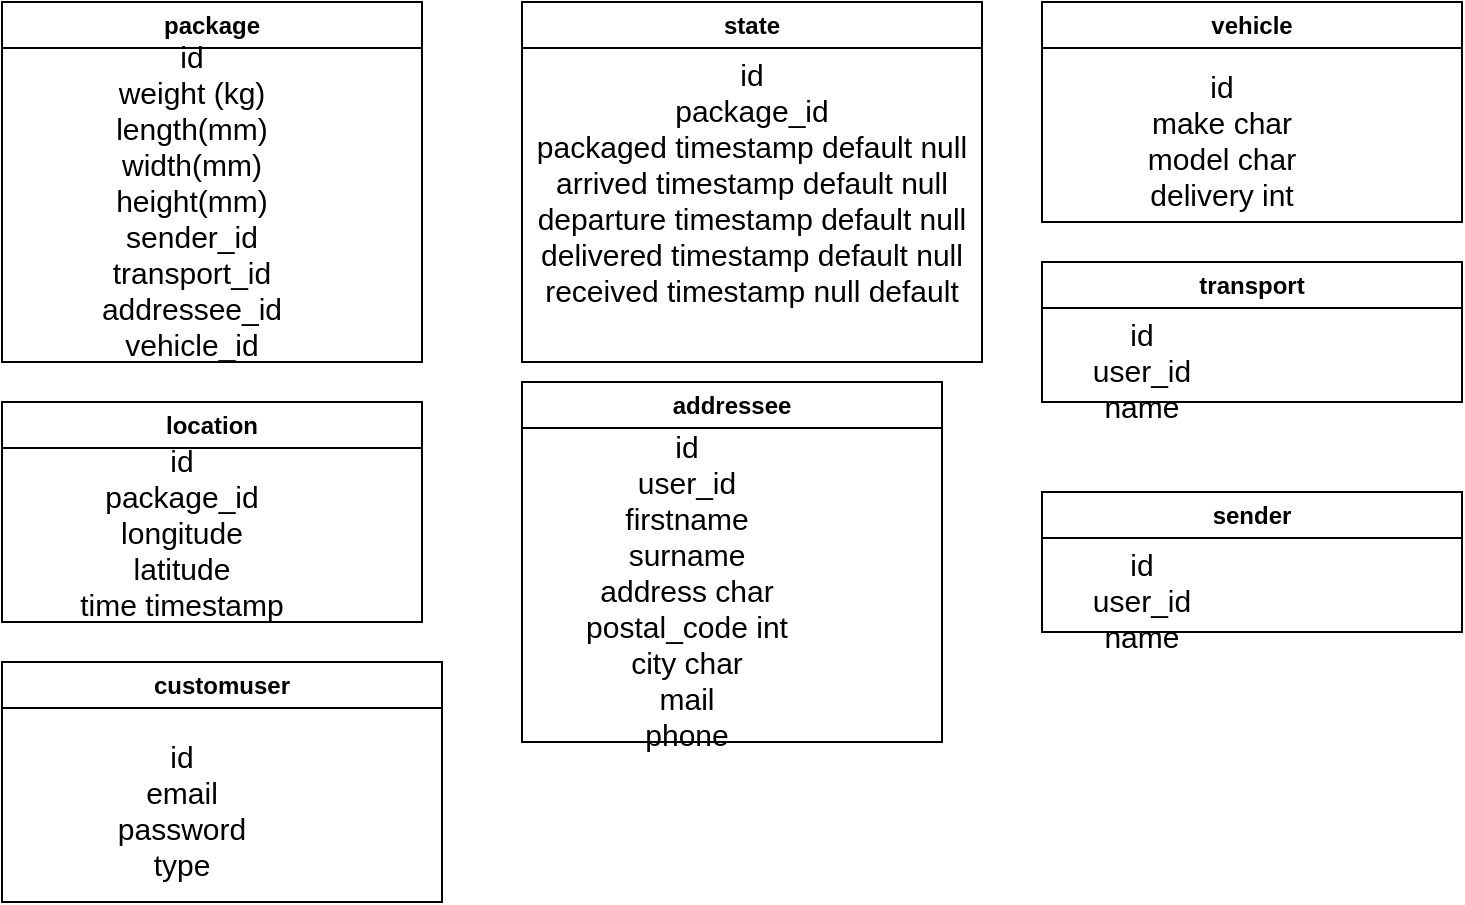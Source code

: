 <mxfile>
    <diagram id="R2lEEEUBdFMjLlhIrx00" name="Page-1">
        <mxGraphModel dx="644" dy="525" grid="1" gridSize="10" guides="1" tooltips="1" connect="1" arrows="1" fold="1" page="1" pageScale="1" pageWidth="850" pageHeight="1100" math="0" shadow="0" extFonts="Permanent Marker^https://fonts.googleapis.com/css?family=Permanent+Marker">
            <root>
                <mxCell id="0"/>
                <mxCell id="1" parent="0"/>
                <mxCell id="GFkMEx1VIlQyYZms3iOp-9" value="package" style="swimlane;whiteSpace=wrap;html=1;" parent="1" vertex="1">
                    <mxGeometry x="120" y="50" width="210" height="180" as="geometry"/>
                </mxCell>
                <mxCell id="GFkMEx1VIlQyYZms3iOp-10" value="&lt;div style=&quot;font-size: 15px;&quot;&gt;&lt;font style=&quot;font-size: 15px;&quot;&gt;&lt;br&gt;&lt;/font&gt;&lt;/div&gt;&lt;div style=&quot;font-size: 15px;&quot;&gt;&lt;font style=&quot;font-size: 15px;&quot;&gt;id&lt;/font&gt;&lt;/div&gt;&lt;div style=&quot;font-size: 15px;&quot;&gt;&lt;font style=&quot;font-size: 15px;&quot;&gt;weight (kg)&lt;br&gt;&lt;/font&gt;&lt;/div&gt;&lt;div style=&quot;font-size: 15px;&quot;&gt;&lt;font style=&quot;font-size: 15px;&quot;&gt;length(mm)&lt;/font&gt;&lt;/div&gt;&lt;div style=&quot;font-size: 15px;&quot;&gt;&lt;font style=&quot;font-size: 15px;&quot;&gt;width(mm)&lt;/font&gt;&lt;/div&gt;&lt;div style=&quot;font-size: 15px;&quot;&gt;&lt;font style=&quot;font-size: 15px;&quot;&gt;height(mm)&lt;/font&gt;&lt;/div&gt;&lt;div style=&quot;font-size: 15px;&quot;&gt;&lt;font style=&quot;font-size: 15px;&quot;&gt;sender_id&lt;/font&gt;&lt;/div&gt;&lt;div style=&quot;font-size: 15px;&quot;&gt;&lt;font style=&quot;font-size: 15px;&quot;&gt;transport_id&lt;/font&gt;&lt;/div&gt;&lt;div style=&quot;font-size: 15px;&quot;&gt;&lt;font style=&quot;font-size: 15px;&quot;&gt;addressee_id&lt;font style=&quot;font-size: 15px;&quot;&gt;&lt;br&gt;&lt;/font&gt;&lt;/font&gt;&lt;/div&gt;&lt;div style=&quot;font-size: 15px;&quot;&gt;&lt;font style=&quot;font-size: 15px;&quot;&gt;&lt;font style=&quot;font-size: 15px;&quot;&gt;vehicle_id&lt;br&gt;&lt;/font&gt;&lt;/font&gt;&lt;/div&gt;" style="text;html=1;strokeColor=none;fillColor=none;align=center;verticalAlign=middle;whiteSpace=wrap;rounded=0;" parent="GFkMEx1VIlQyYZms3iOp-9" vertex="1">
                    <mxGeometry x="20" y="75" width="150" height="30" as="geometry"/>
                </mxCell>
                <mxCell id="GFkMEx1VIlQyYZms3iOp-14" value="state" style="swimlane;whiteSpace=wrap;html=1;" parent="1" vertex="1">
                    <mxGeometry x="380" y="50" width="230" height="180" as="geometry"/>
                </mxCell>
                <mxCell id="GFkMEx1VIlQyYZms3iOp-15" value="&lt;div style=&quot;font-size: 15px;&quot;&gt;&lt;font style=&quot;font-size: 15px;&quot;&gt;&lt;br&gt;&lt;/font&gt;&lt;/div&gt;&lt;div style=&quot;font-size: 15px;&quot;&gt;&lt;font style=&quot;font-size: 15px;&quot;&gt;id&lt;/font&gt;&lt;/div&gt;&lt;div style=&quot;font-size: 15px;&quot;&gt;&lt;font style=&quot;font-size: 15px;&quot;&gt;package_id&lt;br&gt;&lt;/font&gt;&lt;/div&gt;&lt;div style=&quot;font-size: 15px;&quot;&gt;&lt;font style=&quot;font-size: 15px;&quot;&gt;packaged timestamp default null&lt;br&gt;&lt;/font&gt;&lt;/div&gt;&lt;div style=&quot;font-size: 15px;&quot;&gt;&lt;font style=&quot;font-size: 15px;&quot;&gt;arrived timestamp default null&lt;br&gt;&lt;/font&gt;&lt;/div&gt;&lt;div style=&quot;font-size: 15px;&quot;&gt;&lt;font style=&quot;font-size: 15px;&quot;&gt;departure timestamp default null&lt;br&gt;&lt;/font&gt;&lt;/div&gt;&lt;div style=&quot;font-size: 15px;&quot;&gt;&lt;font style=&quot;font-size: 15px;&quot;&gt;delivered timestamp default null&lt;br&gt;&lt;/font&gt;&lt;/div&gt;&lt;div style=&quot;font-size: 15px;&quot;&gt;&lt;font style=&quot;font-size: 15px;&quot;&gt;received timestamp null default&lt;br&gt;&lt;/font&gt;&lt;/div&gt;&lt;div style=&quot;font-size: 15px;&quot;&gt;&lt;font style=&quot;font-size: 15px;&quot;&gt;&lt;font style=&quot;font-size: 15px;&quot;&gt;&lt;br&gt;&lt;/font&gt;&lt;/font&gt;&lt;/div&gt;" style="text;html=1;strokeColor=none;fillColor=none;align=center;verticalAlign=middle;whiteSpace=wrap;rounded=0;" parent="GFkMEx1VIlQyYZms3iOp-14" vertex="1">
                    <mxGeometry y="75" width="230" height="30" as="geometry"/>
                </mxCell>
                <mxCell id="GFkMEx1VIlQyYZms3iOp-16" value="location" style="swimlane;whiteSpace=wrap;html=1;" parent="1" vertex="1">
                    <mxGeometry x="120" y="250" width="210" height="110" as="geometry"/>
                </mxCell>
                <mxCell id="GFkMEx1VIlQyYZms3iOp-17" value="&lt;div style=&quot;font-size: 15px;&quot;&gt;&lt;font style=&quot;font-size: 15px;&quot;&gt;&lt;br&gt;&lt;/font&gt;&lt;/div&gt;&lt;div style=&quot;font-size: 15px;&quot;&gt;&lt;font style=&quot;font-size: 15px;&quot;&gt;id&lt;/font&gt;&lt;/div&gt;&lt;div style=&quot;font-size: 15px;&quot;&gt;&lt;font style=&quot;font-size: 15px;&quot;&gt;package_id&lt;/font&gt;&lt;/div&gt;&lt;div style=&quot;font-size: 15px;&quot;&gt;&lt;font style=&quot;font-size: 15px;&quot;&gt;longitude&lt;/font&gt;&lt;/div&gt;&lt;div style=&quot;font-size: 15px;&quot;&gt;&lt;font style=&quot;font-size: 15px;&quot;&gt;latitude&lt;/font&gt;&lt;/div&gt;&lt;div style=&quot;font-size: 15px;&quot;&gt;&lt;font style=&quot;font-size: 15px;&quot;&gt;time timestamp&lt;br&gt;&lt;/font&gt;&lt;/div&gt;&lt;div style=&quot;font-size: 15px;&quot;&gt;&lt;font style=&quot;font-size: 15px;&quot;&gt;&lt;font style=&quot;font-size: 15px;&quot;&gt;&lt;br&gt;&lt;/font&gt;&lt;/font&gt;&lt;/div&gt;" style="text;html=1;strokeColor=none;fillColor=none;align=center;verticalAlign=middle;whiteSpace=wrap;rounded=0;" parent="GFkMEx1VIlQyYZms3iOp-16" vertex="1">
                    <mxGeometry x="20" y="50" width="140" height="30" as="geometry"/>
                </mxCell>
                <mxCell id="GFkMEx1VIlQyYZms3iOp-19" value="transport" style="swimlane;whiteSpace=wrap;html=1;" parent="1" vertex="1">
                    <mxGeometry x="640" y="180" width="210" height="70" as="geometry"/>
                </mxCell>
                <mxCell id="GFkMEx1VIlQyYZms3iOp-20" value="&lt;div style=&quot;font-size: 15px;&quot;&gt;&lt;font style=&quot;font-size: 15px;&quot;&gt;&lt;br&gt;&lt;/font&gt;&lt;/div&gt;&lt;div style=&quot;font-size: 15px;&quot;&gt;&lt;font style=&quot;font-size: 15px;&quot;&gt;id&lt;/font&gt;&lt;/div&gt;&lt;div style=&quot;font-size: 15px;&quot;&gt;&lt;font style=&quot;font-size: 15px;&quot;&gt;user_id&lt;/font&gt;&lt;/div&gt;&lt;div style=&quot;font-size: 15px;&quot;&gt;&lt;font style=&quot;font-size: 15px;&quot;&gt;name&lt;/font&gt;&lt;/div&gt;" style="text;html=1;strokeColor=none;fillColor=none;align=center;verticalAlign=middle;whiteSpace=wrap;rounded=0;" parent="GFkMEx1VIlQyYZms3iOp-19" vertex="1">
                    <mxGeometry x="20" y="30" width="60" height="30" as="geometry"/>
                </mxCell>
                <mxCell id="GFkMEx1VIlQyYZms3iOp-23" value="addressee" style="swimlane;whiteSpace=wrap;html=1;" parent="1" vertex="1">
                    <mxGeometry x="380" y="240" width="210" height="180" as="geometry"/>
                </mxCell>
                <mxCell id="GFkMEx1VIlQyYZms3iOp-24" value="&lt;div style=&quot;font-size: 15px;&quot;&gt;&lt;font style=&quot;font-size: 15px;&quot;&gt;&lt;br&gt;&lt;/font&gt;&lt;/div&gt;&lt;div style=&quot;font-size: 15px;&quot;&gt;&lt;font style=&quot;font-size: 15px;&quot;&gt;id&lt;/font&gt;&lt;/div&gt;&lt;div style=&quot;font-size: 15px;&quot;&gt;user_id&lt;/div&gt;&lt;div style=&quot;font-size: 15px;&quot;&gt;&lt;font style=&quot;font-size: 15px;&quot;&gt;firstname&lt;/font&gt;&lt;/div&gt;&lt;div style=&quot;font-size: 15px;&quot;&gt;&lt;font style=&quot;font-size: 15px;&quot;&gt;surname &lt;br&gt;&lt;/font&gt;&lt;/div&gt;&lt;div style=&quot;font-size: 15px;&quot;&gt;&lt;font style=&quot;font-size: 15px;&quot;&gt;&lt;font style=&quot;font-size: 15px;&quot;&gt;address char&lt;br&gt;&lt;/font&gt;&lt;/font&gt;&lt;/div&gt;&lt;div style=&quot;font-size: 15px;&quot;&gt;&lt;font style=&quot;font-size: 15px;&quot;&gt;&lt;font style=&quot;font-size: 15px;&quot;&gt;postal_code int&lt;br&gt;&lt;/font&gt;&lt;/font&gt;&lt;/div&gt;&lt;div style=&quot;font-size: 15px;&quot;&gt;&lt;font style=&quot;font-size: 15px;&quot;&gt;&lt;font style=&quot;font-size: 15px;&quot;&gt;city char&lt;br&gt;&lt;/font&gt;&lt;/font&gt;&lt;/div&gt;&lt;div style=&quot;font-size: 15px;&quot;&gt;&lt;font style=&quot;font-size: 15px;&quot;&gt;&lt;font style=&quot;font-size: 15px;&quot;&gt;mail&lt;/font&gt;&lt;/font&gt;&lt;/div&gt;&lt;div style=&quot;font-size: 15px;&quot;&gt;&lt;font style=&quot;font-size: 15px;&quot;&gt;&lt;font style=&quot;font-size: 15px;&quot;&gt;phone &lt;br&gt;&lt;/font&gt;&lt;/font&gt;&lt;/div&gt;" style="text;html=1;strokeColor=none;fillColor=none;align=center;verticalAlign=middle;whiteSpace=wrap;rounded=0;" parent="GFkMEx1VIlQyYZms3iOp-23" vertex="1">
                    <mxGeometry x="15" y="80" width="135" height="30" as="geometry"/>
                </mxCell>
                <mxCell id="GFkMEx1VIlQyYZms3iOp-25" value="vehicle" style="swimlane;whiteSpace=wrap;html=1;" parent="1" vertex="1">
                    <mxGeometry x="640" y="50" width="210" height="110" as="geometry"/>
                </mxCell>
                <mxCell id="GFkMEx1VIlQyYZms3iOp-26" value="&lt;div style=&quot;font-size: 15px;&quot;&gt;&lt;font style=&quot;font-size: 15px;&quot;&gt;&lt;br&gt;&lt;/font&gt;&lt;/div&gt;&lt;div style=&quot;font-size: 15px;&quot;&gt;&lt;font style=&quot;font-size: 15px;&quot;&gt;id&lt;/font&gt;&lt;/div&gt;&lt;div style=&quot;font-size: 15px;&quot;&gt;&lt;font style=&quot;font-size: 15px;&quot;&gt;&lt;font style=&quot;font-size: 15px;&quot;&gt;make char&lt;br&gt;&lt;/font&gt;&lt;/font&gt;&lt;/div&gt;&lt;div style=&quot;font-size: 15px;&quot;&gt;&lt;font style=&quot;font-size: 15px;&quot;&gt;&lt;font style=&quot;font-size: 15px;&quot;&gt;model char&lt;br&gt;&lt;/font&gt;&lt;/font&gt;&lt;/div&gt;&lt;div style=&quot;font-size: 15px;&quot;&gt;&lt;font style=&quot;font-size: 15px;&quot;&gt;&lt;font style=&quot;font-size: 15px;&quot;&gt;delivery int&lt;br&gt;&lt;/font&gt;&lt;/font&gt;&lt;/div&gt;" style="text;html=1;strokeColor=none;fillColor=none;align=center;verticalAlign=middle;whiteSpace=wrap;rounded=0;" parent="GFkMEx1VIlQyYZms3iOp-25" vertex="1">
                    <mxGeometry x="20" y="45" width="140" height="30" as="geometry"/>
                </mxCell>
                <mxCell id="2" value="sender" style="swimlane;whiteSpace=wrap;html=1;" parent="1" vertex="1">
                    <mxGeometry x="640" y="295" width="210" height="70" as="geometry"/>
                </mxCell>
                <mxCell id="3" value="&lt;div style=&quot;font-size: 15px;&quot;&gt;&lt;font style=&quot;font-size: 15px;&quot;&gt;&lt;br&gt;&lt;/font&gt;&lt;/div&gt;&lt;div style=&quot;font-size: 15px;&quot;&gt;&lt;font style=&quot;font-size: 15px;&quot;&gt;id&lt;/font&gt;&lt;/div&gt;&lt;div style=&quot;font-size: 15px;&quot;&gt;user_id&lt;/div&gt;&lt;div style=&quot;font-size: 15px;&quot;&gt;&lt;font style=&quot;font-size: 15px;&quot;&gt;name&lt;/font&gt;&lt;/div&gt;" style="text;html=1;strokeColor=none;fillColor=none;align=center;verticalAlign=middle;whiteSpace=wrap;rounded=0;" parent="2" vertex="1">
                    <mxGeometry x="20" y="30" width="60" height="30" as="geometry"/>
                </mxCell>
                <mxCell id="4" value="customuser" style="swimlane;whiteSpace=wrap;html=1;" vertex="1" parent="1">
                    <mxGeometry x="120" y="380" width="220" height="120" as="geometry"/>
                </mxCell>
                <mxCell id="5" value="&lt;div style=&quot;font-size: 15px;&quot;&gt;&lt;font style=&quot;font-size: 15px;&quot;&gt;&lt;br&gt;&lt;/font&gt;&lt;/div&gt;&lt;div style=&quot;font-size: 15px;&quot;&gt;id&lt;/div&gt;&lt;div style=&quot;font-size: 15px;&quot;&gt;email&lt;/div&gt;&lt;div style=&quot;font-size: 15px;&quot;&gt;password&lt;/div&gt;&lt;div style=&quot;font-size: 15px;&quot;&gt;type&lt;/div&gt;" style="text;html=1;strokeColor=none;fillColor=none;align=center;verticalAlign=middle;whiteSpace=wrap;rounded=0;" vertex="1" parent="4">
                    <mxGeometry x="20" y="50" width="140" height="30" as="geometry"/>
                </mxCell>
            </root>
        </mxGraphModel>
    </diagram>
</mxfile>